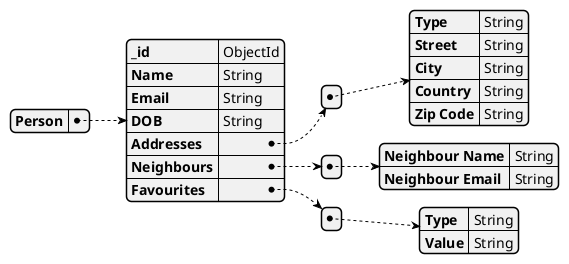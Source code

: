 @startjson
{
  "Person": {
    "_id": "ObjectId",
    "Name": "String",
    "Email": "String",
    "DOB": "String",
    "Addresses": [
      {
      "Type": "String",
      "Street": "String",
      "City": "String",
      "Country": "String",
      "Zip Code": "String"
      }
    ],
    "Neighbours": [
      {
        "Neighbour Name": "String",
        "Neighbour Email": "String"
      }
    ],
    "Favourites": [
      {
        "Type": "String",
        "Value": "String"
      }
    ]
  }
}
@endjson
